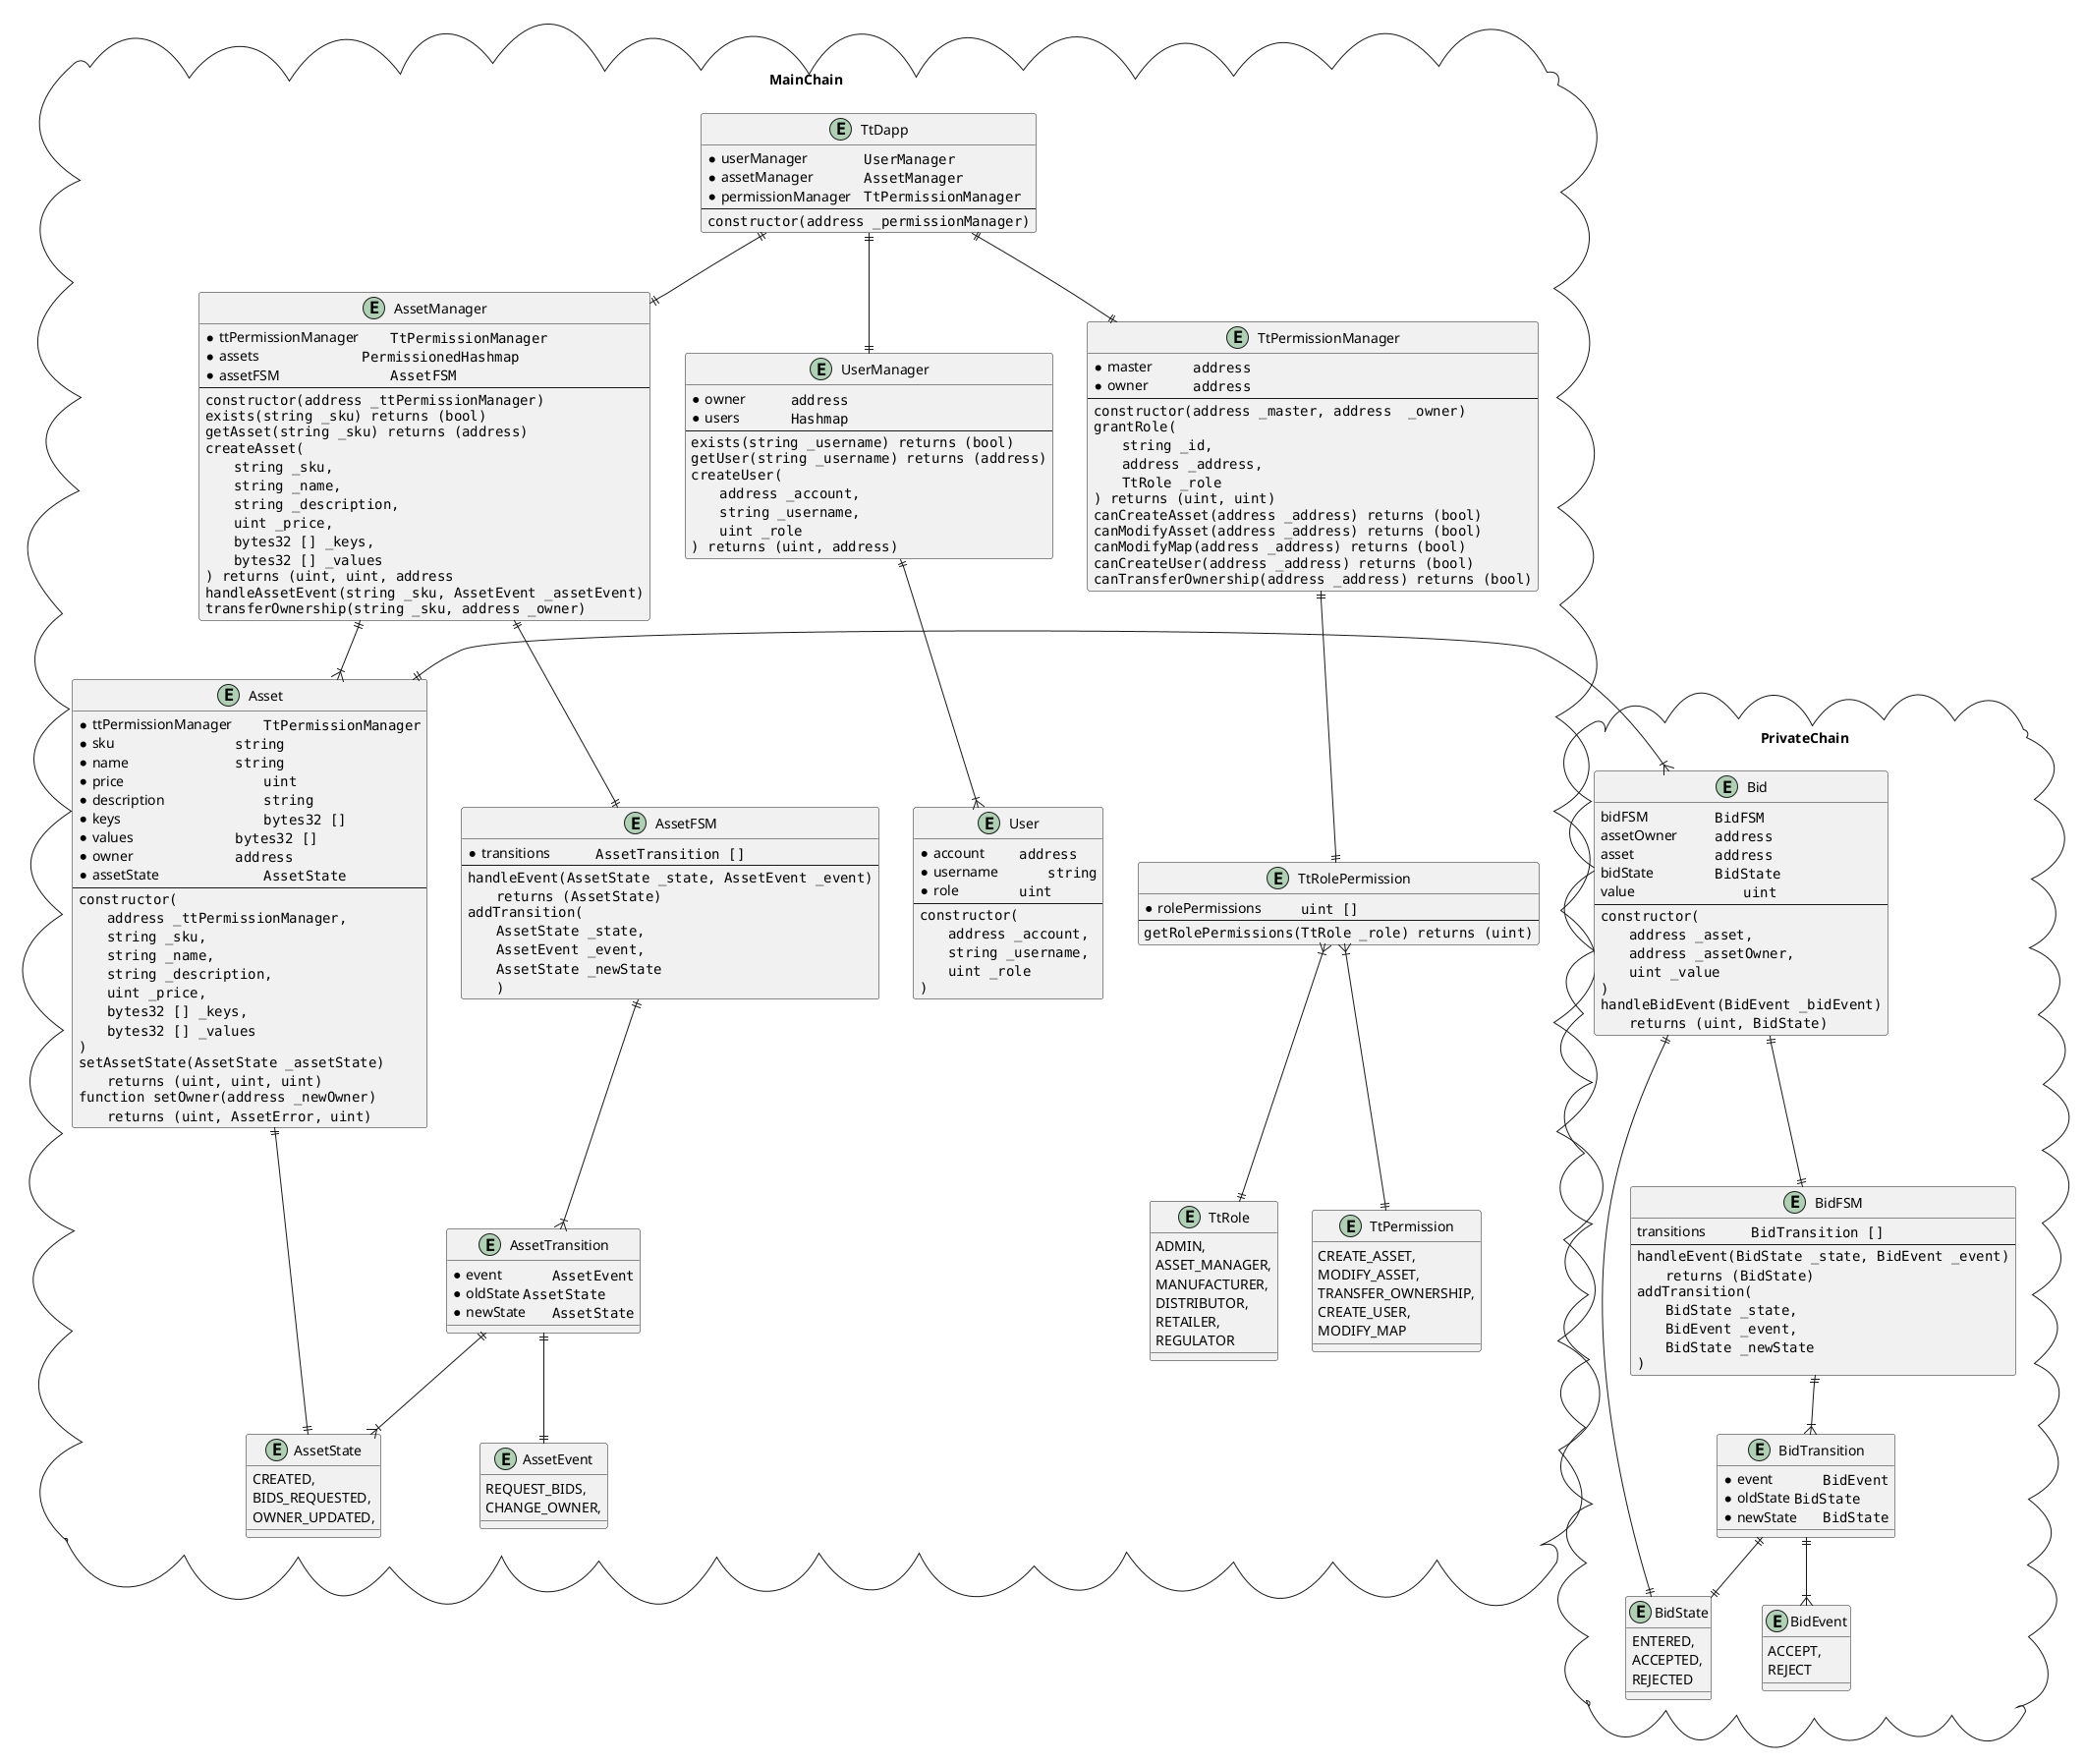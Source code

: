 
@startuml

cloud MainChain\n {

  entity TtDapp {
    * userManager\t\t""UserManager""
    * assetManager\t\t""AssetManager""
    * permissionManager\t""TtPermissionManager""
    --
    ""constructor(address _permissionManager)""
  }

  entity UserManager {
    * owner\t\t""address""
    * users\t\t""Hashmap""
    --
    ""exists(string _username) returns (bool)""
    ""getUser(string _username) returns (address)""
    ""createUser(""\n\t""address _account,""\n\t""string _username,""\n\t""uint _role""\n"") returns (uint, address)""
  }
  
  entity User {
    * account\t\t""address""
    * username\t\t""string""
    * role\t\t\t""uint""
    --
    ""constructor(""\n\t""address _account,""\n\t""string _username,""\n\t""uint _role""\n"")"" 
  }
  
  entity AssetManager {
    * ttPermissionManager\t\t""TtPermissionManager""
    * assets\t\t\t\t""PermissionedHashmap""
    * assetFSM\t\t\t\t""AssetFSM""
    --
    ""constructor(address _ttPermissionManager)""
    ""exists(string _sku) returns (bool)""
    ""getAsset(string _sku) returns (address)""
    ""createAsset(""\n\t""string _sku,""\n\t""string _name,""\n\t""string _description,""\n\t""uint _price,""\n\t""bytes32 [] _keys,""\n\t""bytes32 [] _values""\n"") returns (uint, uint, address""
    ""handleAssetEvent(string _sku, AssetEvent _assetEvent)""  
    ""transferOwnership(string _sku, address _owner)""  
  }
  
  entity Asset {
    * ttPermissionManager\t\t""TtPermissionManager""
    * sku\t\t\t\t\t""string""
    * name\t\t\t\t""string""
    * price\t\t\t\t\t""uint""
    * description\t\t\t\t""string""
    * keys\t\t\t\t\t""bytes32 []""
    * values\t\t\t\t""bytes32 []""
    * owner\t\t\t\t""address""
    * assetState\t\t\t\t""AssetState""
    --
    ""constructor(""\n\t""address _ttPermissionManager,""\n\t""string _sku,""\n\t""string _name,""\n\t""string _description,""\n\t""uint _price,""\n\t""bytes32 [] _keys,""\n\t""bytes32 [] _values""\n"")""
    ""setAssetState(AssetState _assetState)""\n\t""returns (uint, uint, uint)""
    ""function setOwner(address _newOwner)""\n\t""returns (uint, AssetError, uint)""
  }
  
  entity AssetFSM {
    * transitions\t\t""AssetTransition []""
    --
    ""handleEvent(AssetState _state, AssetEvent _event)""\n\t""returns (AssetState)""
    ""addTransition(""\n\t""AssetState _state,""\n\t""AssetEvent _event,""\n\t""AssetState _newState""\n\t"")""
  }
    
  entity AssetState {
    CREATED,
    BIDS_REQUESTED,
    OWNER_UPDATED,
  }
    
  entity AssetTransition {
    * event\t\t""AssetEvent""
    * oldState\t""AssetState""
    * newState\t""AssetState""
  }
    
  entity AssetEvent {
    REQUEST_BIDS,
    CHANGE_OWNER,
  }
  
  entity TtPermissionManager {
    * master\t\t""address""
    * owner\t\t""address""
    --
    ""constructor(address _master, address  _owner)"" 
    ""grantRole(""\n\t""string _id,""\n\t""address _address,""\n\t""TtRole _role""\n"") returns (uint, uint)""
    ""canCreateAsset(address _address) returns (bool)""
    ""canModifyAsset(address _address) returns (bool)""
    ""canModifyMap(address _address) returns (bool)""
    ""canCreateUser(address _address) returns (bool)""
    ""canTransferOwnership(address _address) returns (bool)""
  }
  
  entity TtRolePermission {
    * rolePermissions\t\t""uint []""
    --
    ""getRolePermissions(TtRole _role) returns (uint)""
  }
  
  entity TtRole {
    ADMIN,
    ASSET_MANAGER,
    MANUFACTURER,
    DISTRIBUTOR,
    RETAILER,
    REGULATOR
  }
  
  entity TtPermission {
    CREATE_ASSET,
    MODIFY_ASSET,
    TRANSFER_OWNERSHIP,
    CREATE_USER,
    MODIFY_MAP
  }
  
  TtDapp ||--|| UserManager
  TtDapp ||--|| AssetManager
  TtDapp ||--|| TtPermissionManager
  TtPermissionManager ||--|| TtRolePermission
  TtRolePermission }|--|| TtRole
  TtRolePermission }|--|| TtPermission
  UserManager ||--|{ User
  AssetManager ||-|{ Asset
  AssetManager ||--|| AssetFSM
  AssetFSM ||--|{ AssetTransition
  AssetTransition ||--|| AssetEvent
  AssetTransition ||--|{ AssetState
  Asset ||--|| AssetState
}
    
cloud PrivateChain\n {
  
  entity Bid{
    bidFSM\t\t\t""BidFSM""
    assetOwner\t\t""address""
    asset\t\t\t""address""
    bidState\t\t\t""BidState""
    value\t\t\t\t""uint""
    --
    ""constructor(""\n\t""address _asset,""\n\t""address _assetOwner,""\n\t""uint _value""\n"")""
    ""handleBidEvent(BidEvent _bidEvent)""\n\t""returns (uint, BidState)""
  }
  
  entity BidEvent {
    ACCEPT,
    REJECT
  }
  
  entity BidFSM {
    transitions\t\t""BidTransition []""
    --
    ""handleEvent(BidState _state, BidEvent _event)""\n\t""returns (BidState)""
    ""addTransition(""\n\t""BidState _state,""\n\t""BidEvent _event,""\n\t""BidState _newState""\n"")""
  }
  
  entity BidState {
    ENTERED,
    ACCEPTED,
    REJECTED
  }
  
  entity BidTransition {
    * event\t\t""BidEvent""
    * oldState\t""BidState""
    * newState\t""BidState""
  }
  
  Bid ||--|| BidFSM
  BidFSM ||--|{ BidTransition
  BidTransition ||--|| BidState
  BidTransition ||--|{ BidEvent
  Bid ||-|| BidState
}
    
Asset ||-|{ Bid


@enduml